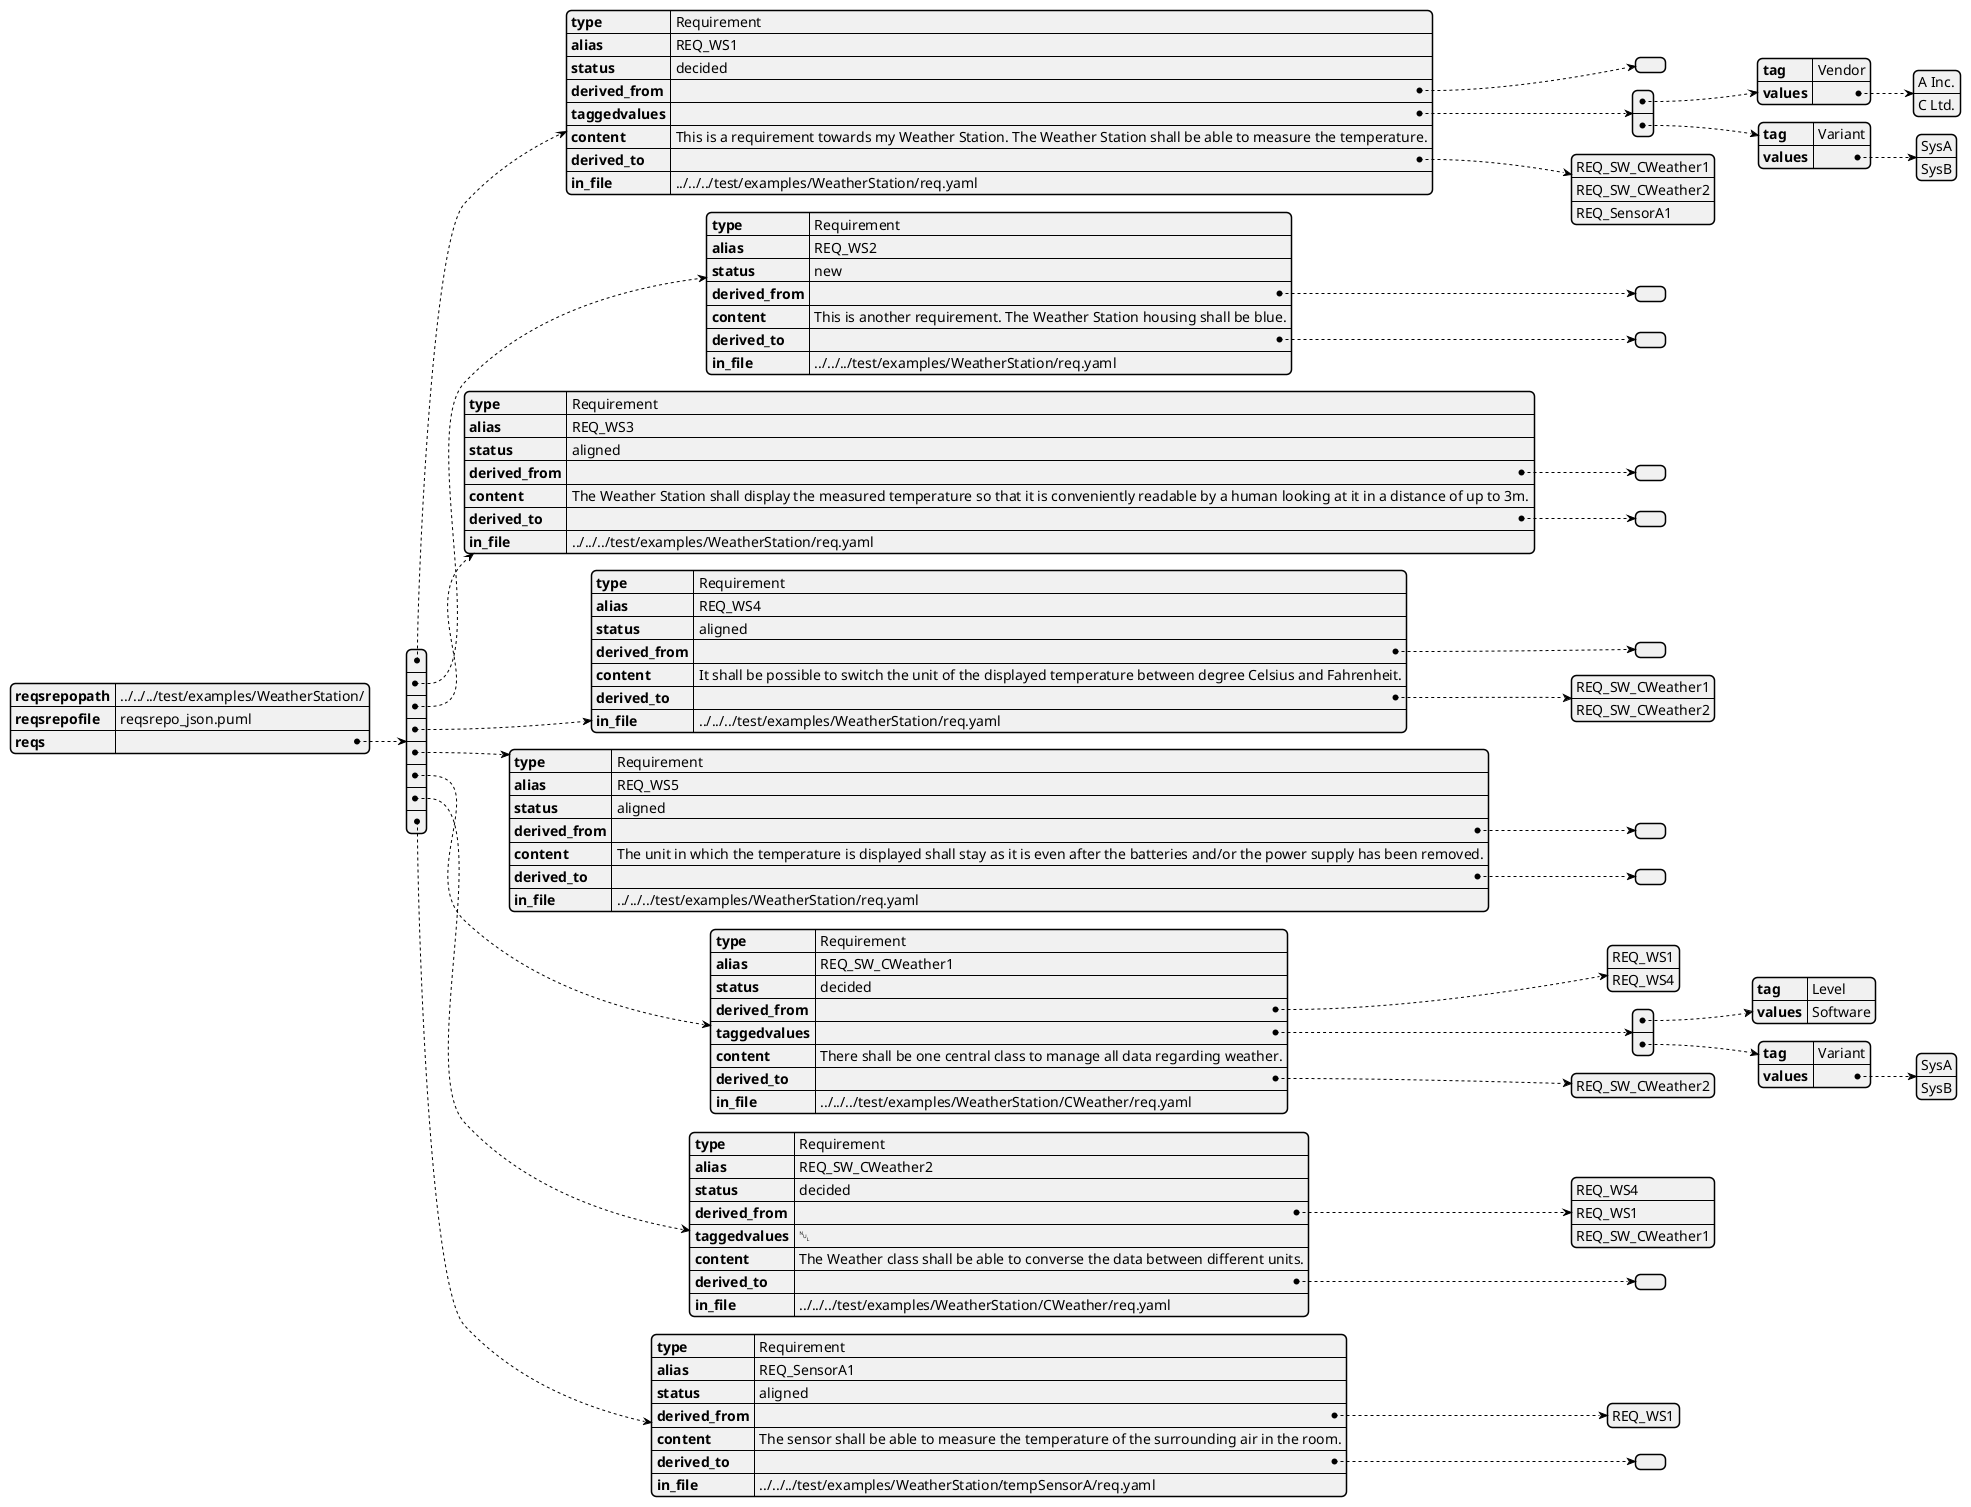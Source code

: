 @startjson
{"reqsrepopath": "../../../test/examples/WeatherStation/", "reqsrepofile": "reqsrepo_json.puml", "reqs": [{"type": "Requirement", "alias": "REQ_WS1", "status": "decided", "derived_from": [], "taggedvalues": [{"tag": "Vendor", "values": ["A Inc.", "C Ltd."]},
 {"tag": "Variant", "values": ["SysA", "SysB"]}], "content": "This is a requirement towards my Weather Station. The Weather Station shall be able to measure the temperature.", "derived_to": ["REQ_SW_CWeather1", "REQ_SW_CWeather2", "REQ_SensorA1"], "in_file": "../../../test/examples/WeatherStation/req.yaml"},
 {"type": "Requirement", "alias": "REQ_WS2", "status": "new", "derived_from": [], "content": "This is another requirement. The Weather Station housing shall be blue.", "derived_to": [], "in_file": "../../../test/examples/WeatherStation/req.yaml"},
 {"type": "Requirement", "alias": "REQ_WS3", "status": "aligned", "derived_from": [], "content": "The Weather Station shall display the measured temperature so that it is conveniently readable by a human looking at it in a distance of up to 3m.", "derived_to": [], "in_file": "../../../test/examples/WeatherStation/req.yaml"},
 {"type": "Requirement", "alias": "REQ_WS4", "status": "aligned", "derived_from": [], "content": "It shall be possible to switch the unit of the displayed temperature between degree Celsius and Fahrenheit.", "derived_to": ["REQ_SW_CWeather1", "REQ_SW_CWeather2"], "in_file": "../../../test/examples/WeatherStation/req.yaml"},
 {"type": "Requirement", "alias": "REQ_WS5", "status": "aligned", "derived_from": [], "content": "The unit in which the temperature is displayed shall stay as it is even after the batteries and/or the power supply has been removed.", "derived_to": [], "in_file": "../../../test/examples/WeatherStation/req.yaml"},
 {"type": "Requirement", "alias": "REQ_SW_CWeather1", "status": "decided", "derived_from": ["REQ_WS1", "REQ_WS4"], "taggedvalues": [{"tag": "Level", "values": "Software"},
 {"tag": "Variant", "values": ["SysA", "SysB"]}], "content": "There shall be one central class to manage all data regarding weather.", "derived_to": ["REQ_SW_CWeather2"], "in_file": "../../../test/examples/WeatherStation/CWeather/req.yaml"},
 {"type": "Requirement", "alias": "REQ_SW_CWeather2", "status": "decided", "derived_from": ["REQ_WS4", "REQ_WS1", "REQ_SW_CWeather1"], "taggedvalues": null, "content": "The Weather class shall be able to converse the data between different units.", "derived_to": [], "in_file": "../../../test/examples/WeatherStation/CWeather/req.yaml"},
 {"type": "Requirement", "alias": "REQ_SensorA1", "status": "aligned", "derived_from": ["REQ_WS1"], "content": "The sensor shall be able to measure the temperature of the surrounding air in the room.", "derived_to": [], "in_file": "../../../test/examples/WeatherStation/tempSensorA/req.yaml"}]}
@endjson


